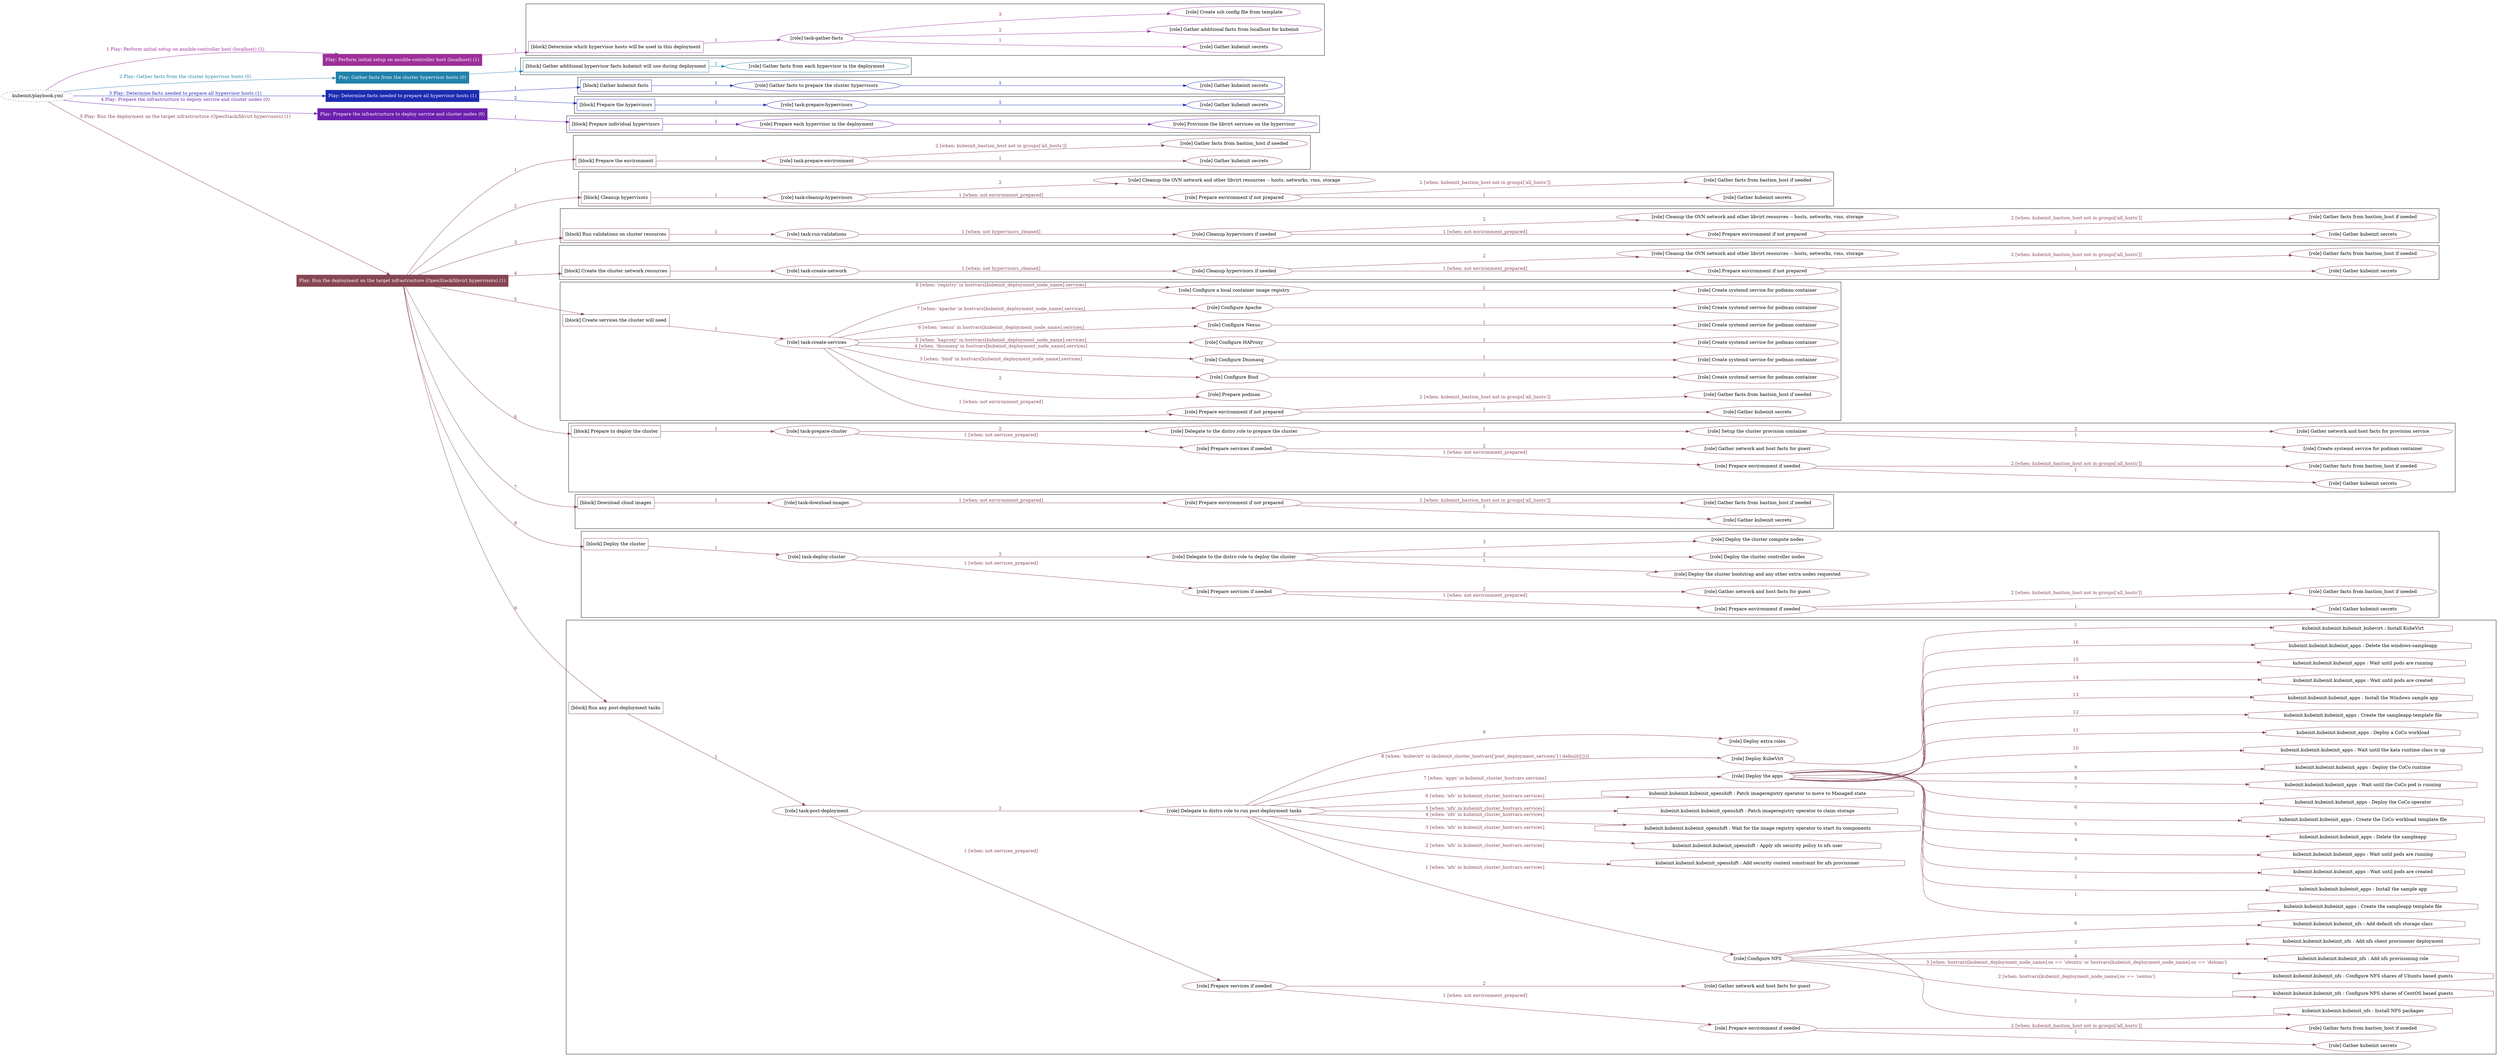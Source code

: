 digraph {
	graph [concentrate=true ordering=in rankdir=LR ratio=fill]
	edge [esep=5 sep=10]
	"kubeinit/playbook.yml" [URL="/home/runner/work/kubeinit/kubeinit/kubeinit/playbook.yml" id=playbook_9df1ea67 style=dotted]
	"kubeinit/playbook.yml" -> play_557f2467 [label="1 Play: Perform initial setup on ansible-controller host (localhost) (1)" color="#9d2f99" fontcolor="#9d2f99" id=edge_play_557f2467 labeltooltip="1 Play: Perform initial setup on ansible-controller host (localhost) (1)" tooltip="1 Play: Perform initial setup on ansible-controller host (localhost) (1)"]
	subgraph "Play: Perform initial setup on ansible-controller host (localhost) (1)" {
		play_557f2467 [label="Play: Perform initial setup on ansible-controller host (localhost) (1)" URL="/home/runner/work/kubeinit/kubeinit/kubeinit/playbook.yml" color="#9d2f99" fontcolor="#ffffff" id=play_557f2467 shape=box style=filled tooltip=localhost]
		play_557f2467 -> block_647b583f [label=1 color="#9d2f99" fontcolor="#9d2f99" id=edge_block_647b583f labeltooltip=1 tooltip=1]
		subgraph cluster_block_647b583f {
			block_647b583f [label="[block] Determine which hypervisor hosts will be used in this deployment" URL="/home/runner/work/kubeinit/kubeinit/kubeinit/playbook.yml" color="#9d2f99" id=block_647b583f labeltooltip="Determine which hypervisor hosts will be used in this deployment" shape=box tooltip="Determine which hypervisor hosts will be used in this deployment"]
			block_647b583f -> role_40be0e4c [label="1 " color="#9d2f99" fontcolor="#9d2f99" id=edge_role_40be0e4c labeltooltip="1 " tooltip="1 "]
			subgraph "task-gather-facts" {
				role_40be0e4c [label="[role] task-gather-facts" URL="/home/runner/work/kubeinit/kubeinit/kubeinit/playbook.yml" color="#9d2f99" id=role_40be0e4c tooltip="task-gather-facts"]
				role_40be0e4c -> role_0b57d489 [label="1 " color="#9d2f99" fontcolor="#9d2f99" id=edge_role_0b57d489 labeltooltip="1 " tooltip="1 "]
				subgraph "Gather kubeinit secrets" {
					role_0b57d489 [label="[role] Gather kubeinit secrets" URL="/home/runner/.ansible/collections/ansible_collections/kubeinit/kubeinit/roles/kubeinit_prepare/tasks/build_hypervisors_group.yml" color="#9d2f99" id=role_0b57d489 tooltip="Gather kubeinit secrets"]
				}
				role_40be0e4c -> role_0caea301 [label="2 " color="#9d2f99" fontcolor="#9d2f99" id=edge_role_0caea301 labeltooltip="2 " tooltip="2 "]
				subgraph "Gather additional facts from localhost for kubeinit" {
					role_0caea301 [label="[role] Gather additional facts from localhost for kubeinit" URL="/home/runner/.ansible/collections/ansible_collections/kubeinit/kubeinit/roles/kubeinit_prepare/tasks/build_hypervisors_group.yml" color="#9d2f99" id=role_0caea301 tooltip="Gather additional facts from localhost for kubeinit"]
				}
				role_40be0e4c -> role_50f91c16 [label="3 " color="#9d2f99" fontcolor="#9d2f99" id=edge_role_50f91c16 labeltooltip="3 " tooltip="3 "]
				subgraph "Create ssh config file from template" {
					role_50f91c16 [label="[role] Create ssh config file from template" URL="/home/runner/.ansible/collections/ansible_collections/kubeinit/kubeinit/roles/kubeinit_prepare/tasks/build_hypervisors_group.yml" color="#9d2f99" id=role_50f91c16 tooltip="Create ssh config file from template"]
				}
			}
		}
	}
	"kubeinit/playbook.yml" -> play_589fd8c5 [label="2 Play: Gather facts from the cluster hypervisor hosts (0)" color="#2181ab" fontcolor="#2181ab" id=edge_play_589fd8c5 labeltooltip="2 Play: Gather facts from the cluster hypervisor hosts (0)" tooltip="2 Play: Gather facts from the cluster hypervisor hosts (0)"]
	subgraph "Play: Gather facts from the cluster hypervisor hosts (0)" {
		play_589fd8c5 [label="Play: Gather facts from the cluster hypervisor hosts (0)" URL="/home/runner/work/kubeinit/kubeinit/kubeinit/playbook.yml" color="#2181ab" fontcolor="#ffffff" id=play_589fd8c5 shape=box style=filled tooltip="Play: Gather facts from the cluster hypervisor hosts (0)"]
		play_589fd8c5 -> block_8a379f69 [label=1 color="#2181ab" fontcolor="#2181ab" id=edge_block_8a379f69 labeltooltip=1 tooltip=1]
		subgraph cluster_block_8a379f69 {
			block_8a379f69 [label="[block] Gather additional hypervisor facts kubeinit will use during deployment" URL="/home/runner/work/kubeinit/kubeinit/kubeinit/playbook.yml" color="#2181ab" id=block_8a379f69 labeltooltip="Gather additional hypervisor facts kubeinit will use during deployment" shape=box tooltip="Gather additional hypervisor facts kubeinit will use during deployment"]
			block_8a379f69 -> role_ed8b03b5 [label="1 " color="#2181ab" fontcolor="#2181ab" id=edge_role_ed8b03b5 labeltooltip="1 " tooltip="1 "]
			subgraph "Gather facts from each hypervisor in the deployment" {
				role_ed8b03b5 [label="[role] Gather facts from each hypervisor in the deployment" URL="/home/runner/work/kubeinit/kubeinit/kubeinit/playbook.yml" color="#2181ab" id=role_ed8b03b5 tooltip="Gather facts from each hypervisor in the deployment"]
			}
		}
	}
	"kubeinit/playbook.yml" -> play_ee9ca93e [label="3 Play: Determine facts needed to prepare all hypervisor hosts (1)" color="#1b2bb1" fontcolor="#1b2bb1" id=edge_play_ee9ca93e labeltooltip="3 Play: Determine facts needed to prepare all hypervisor hosts (1)" tooltip="3 Play: Determine facts needed to prepare all hypervisor hosts (1)"]
	subgraph "Play: Determine facts needed to prepare all hypervisor hosts (1)" {
		play_ee9ca93e [label="Play: Determine facts needed to prepare all hypervisor hosts (1)" URL="/home/runner/work/kubeinit/kubeinit/kubeinit/playbook.yml" color="#1b2bb1" fontcolor="#ffffff" id=play_ee9ca93e shape=box style=filled tooltip=localhost]
		play_ee9ca93e -> block_ef82061f [label=1 color="#1b2bb1" fontcolor="#1b2bb1" id=edge_block_ef82061f labeltooltip=1 tooltip=1]
		subgraph cluster_block_ef82061f {
			block_ef82061f [label="[block] Gather kubeinit facts" URL="/home/runner/work/kubeinit/kubeinit/kubeinit/playbook.yml" color="#1b2bb1" id=block_ef82061f labeltooltip="Gather kubeinit facts" shape=box tooltip="Gather kubeinit facts"]
			block_ef82061f -> role_7a16aa29 [label="1 " color="#1b2bb1" fontcolor="#1b2bb1" id=edge_role_7a16aa29 labeltooltip="1 " tooltip="1 "]
			subgraph "Gather facts to prepare the cluster hypervisors" {
				role_7a16aa29 [label="[role] Gather facts to prepare the cluster hypervisors" URL="/home/runner/work/kubeinit/kubeinit/kubeinit/playbook.yml" color="#1b2bb1" id=role_7a16aa29 tooltip="Gather facts to prepare the cluster hypervisors"]
				role_7a16aa29 -> role_71948160 [label="1 " color="#1b2bb1" fontcolor="#1b2bb1" id=edge_role_71948160 labeltooltip="1 " tooltip="1 "]
				subgraph "Gather kubeinit secrets" {
					role_71948160 [label="[role] Gather kubeinit secrets" URL="/home/runner/.ansible/collections/ansible_collections/kubeinit/kubeinit/roles/kubeinit_prepare/tasks/gather_kubeinit_facts.yml" color="#1b2bb1" id=role_71948160 tooltip="Gather kubeinit secrets"]
				}
			}
		}
		play_ee9ca93e -> block_95f18266 [label=2 color="#1b2bb1" fontcolor="#1b2bb1" id=edge_block_95f18266 labeltooltip=2 tooltip=2]
		subgraph cluster_block_95f18266 {
			block_95f18266 [label="[block] Prepare the hypervisors" URL="/home/runner/work/kubeinit/kubeinit/kubeinit/playbook.yml" color="#1b2bb1" id=block_95f18266 labeltooltip="Prepare the hypervisors" shape=box tooltip="Prepare the hypervisors"]
			block_95f18266 -> role_0da84f88 [label="1 " color="#1b2bb1" fontcolor="#1b2bb1" id=edge_role_0da84f88 labeltooltip="1 " tooltip="1 "]
			subgraph "task-prepare-hypervisors" {
				role_0da84f88 [label="[role] task-prepare-hypervisors" URL="/home/runner/work/kubeinit/kubeinit/kubeinit/playbook.yml" color="#1b2bb1" id=role_0da84f88 tooltip="task-prepare-hypervisors"]
				role_0da84f88 -> role_8384863e [label="1 " color="#1b2bb1" fontcolor="#1b2bb1" id=edge_role_8384863e labeltooltip="1 " tooltip="1 "]
				subgraph "Gather kubeinit secrets" {
					role_8384863e [label="[role] Gather kubeinit secrets" URL="/home/runner/.ansible/collections/ansible_collections/kubeinit/kubeinit/roles/kubeinit_prepare/tasks/gather_kubeinit_facts.yml" color="#1b2bb1" id=role_8384863e tooltip="Gather kubeinit secrets"]
				}
			}
		}
	}
	"kubeinit/playbook.yml" -> play_25e4d872 [label="4 Play: Prepare the infrastructure to deploy service and cluster nodes (0)" color="#6c1fad" fontcolor="#6c1fad" id=edge_play_25e4d872 labeltooltip="4 Play: Prepare the infrastructure to deploy service and cluster nodes (0)" tooltip="4 Play: Prepare the infrastructure to deploy service and cluster nodes (0)"]
	subgraph "Play: Prepare the infrastructure to deploy service and cluster nodes (0)" {
		play_25e4d872 [label="Play: Prepare the infrastructure to deploy service and cluster nodes (0)" URL="/home/runner/work/kubeinit/kubeinit/kubeinit/playbook.yml" color="#6c1fad" fontcolor="#ffffff" id=play_25e4d872 shape=box style=filled tooltip="Play: Prepare the infrastructure to deploy service and cluster nodes (0)"]
		play_25e4d872 -> block_651ab7c0 [label=1 color="#6c1fad" fontcolor="#6c1fad" id=edge_block_651ab7c0 labeltooltip=1 tooltip=1]
		subgraph cluster_block_651ab7c0 {
			block_651ab7c0 [label="[block] Prepare individual hypervisors" URL="/home/runner/work/kubeinit/kubeinit/kubeinit/playbook.yml" color="#6c1fad" id=block_651ab7c0 labeltooltip="Prepare individual hypervisors" shape=box tooltip="Prepare individual hypervisors"]
			block_651ab7c0 -> role_679076c5 [label="1 " color="#6c1fad" fontcolor="#6c1fad" id=edge_role_679076c5 labeltooltip="1 " tooltip="1 "]
			subgraph "Prepare each hypervisor in the deployment" {
				role_679076c5 [label="[role] Prepare each hypervisor in the deployment" URL="/home/runner/work/kubeinit/kubeinit/kubeinit/playbook.yml" color="#6c1fad" id=role_679076c5 tooltip="Prepare each hypervisor in the deployment"]
				role_679076c5 -> role_3536a89f [label="1 " color="#6c1fad" fontcolor="#6c1fad" id=edge_role_3536a89f labeltooltip="1 " tooltip="1 "]
				subgraph "Provision the libvirt services on the hypervisor" {
					role_3536a89f [label="[role] Provision the libvirt services on the hypervisor" URL="/home/runner/.ansible/collections/ansible_collections/kubeinit/kubeinit/roles/kubeinit_prepare/tasks/prepare_hypervisor.yml" color="#6c1fad" id=role_3536a89f tooltip="Provision the libvirt services on the hypervisor"]
				}
			}
		}
	}
	"kubeinit/playbook.yml" -> play_6fc85835 [label="5 Play: Run the deployment on the target infrastructure (OpenStack/libvirt hypervisors) (1)" color="#864653" fontcolor="#864653" id=edge_play_6fc85835 labeltooltip="5 Play: Run the deployment on the target infrastructure (OpenStack/libvirt hypervisors) (1)" tooltip="5 Play: Run the deployment on the target infrastructure (OpenStack/libvirt hypervisors) (1)"]
	subgraph "Play: Run the deployment on the target infrastructure (OpenStack/libvirt hypervisors) (1)" {
		play_6fc85835 [label="Play: Run the deployment on the target infrastructure (OpenStack/libvirt hypervisors) (1)" URL="/home/runner/work/kubeinit/kubeinit/kubeinit/playbook.yml" color="#864653" fontcolor="#ffffff" id=play_6fc85835 shape=box style=filled tooltip=localhost]
		play_6fc85835 -> block_819d832d [label=1 color="#864653" fontcolor="#864653" id=edge_block_819d832d labeltooltip=1 tooltip=1]
		subgraph cluster_block_819d832d {
			block_819d832d [label="[block] Prepare the environment" URL="/home/runner/work/kubeinit/kubeinit/kubeinit/playbook.yml" color="#864653" id=block_819d832d labeltooltip="Prepare the environment" shape=box tooltip="Prepare the environment"]
			block_819d832d -> role_a4204ae6 [label="1 " color="#864653" fontcolor="#864653" id=edge_role_a4204ae6 labeltooltip="1 " tooltip="1 "]
			subgraph "task-prepare-environment" {
				role_a4204ae6 [label="[role] task-prepare-environment" URL="/home/runner/work/kubeinit/kubeinit/kubeinit/playbook.yml" color="#864653" id=role_a4204ae6 tooltip="task-prepare-environment"]
				role_a4204ae6 -> role_7b0c6189 [label="1 " color="#864653" fontcolor="#864653" id=edge_role_7b0c6189 labeltooltip="1 " tooltip="1 "]
				subgraph "Gather kubeinit secrets" {
					role_7b0c6189 [label="[role] Gather kubeinit secrets" URL="/home/runner/.ansible/collections/ansible_collections/kubeinit/kubeinit/roles/kubeinit_prepare/tasks/gather_kubeinit_facts.yml" color="#864653" id=role_7b0c6189 tooltip="Gather kubeinit secrets"]
				}
				role_a4204ae6 -> role_504aa008 [label="2 [when: kubeinit_bastion_host not in groups['all_hosts']]" color="#864653" fontcolor="#864653" id=edge_role_504aa008 labeltooltip="2 [when: kubeinit_bastion_host not in groups['all_hosts']]" tooltip="2 [when: kubeinit_bastion_host not in groups['all_hosts']]"]
				subgraph "Gather facts from bastion_host if needed" {
					role_504aa008 [label="[role] Gather facts from bastion_host if needed" URL="/home/runner/.ansible/collections/ansible_collections/kubeinit/kubeinit/roles/kubeinit_prepare/tasks/main.yml" color="#864653" id=role_504aa008 tooltip="Gather facts from bastion_host if needed"]
				}
			}
		}
		play_6fc85835 -> block_406dc1b8 [label=2 color="#864653" fontcolor="#864653" id=edge_block_406dc1b8 labeltooltip=2 tooltip=2]
		subgraph cluster_block_406dc1b8 {
			block_406dc1b8 [label="[block] Cleanup hypervisors" URL="/home/runner/work/kubeinit/kubeinit/kubeinit/playbook.yml" color="#864653" id=block_406dc1b8 labeltooltip="Cleanup hypervisors" shape=box tooltip="Cleanup hypervisors"]
			block_406dc1b8 -> role_bd0c604b [label="1 " color="#864653" fontcolor="#864653" id=edge_role_bd0c604b labeltooltip="1 " tooltip="1 "]
			subgraph "task-cleanup-hypervisors" {
				role_bd0c604b [label="[role] task-cleanup-hypervisors" URL="/home/runner/work/kubeinit/kubeinit/kubeinit/playbook.yml" color="#864653" id=role_bd0c604b tooltip="task-cleanup-hypervisors"]
				role_bd0c604b -> role_a4e7f2d8 [label="1 [when: not environment_prepared]" color="#864653" fontcolor="#864653" id=edge_role_a4e7f2d8 labeltooltip="1 [when: not environment_prepared]" tooltip="1 [when: not environment_prepared]"]
				subgraph "Prepare environment if not prepared" {
					role_a4e7f2d8 [label="[role] Prepare environment if not prepared" URL="/home/runner/.ansible/collections/ansible_collections/kubeinit/kubeinit/roles/kubeinit_libvirt/tasks/cleanup_hypervisors.yml" color="#864653" id=role_a4e7f2d8 tooltip="Prepare environment if not prepared"]
					role_a4e7f2d8 -> role_873474d3 [label="1 " color="#864653" fontcolor="#864653" id=edge_role_873474d3 labeltooltip="1 " tooltip="1 "]
					subgraph "Gather kubeinit secrets" {
						role_873474d3 [label="[role] Gather kubeinit secrets" URL="/home/runner/.ansible/collections/ansible_collections/kubeinit/kubeinit/roles/kubeinit_prepare/tasks/gather_kubeinit_facts.yml" color="#864653" id=role_873474d3 tooltip="Gather kubeinit secrets"]
					}
					role_a4e7f2d8 -> role_9094caa0 [label="2 [when: kubeinit_bastion_host not in groups['all_hosts']]" color="#864653" fontcolor="#864653" id=edge_role_9094caa0 labeltooltip="2 [when: kubeinit_bastion_host not in groups['all_hosts']]" tooltip="2 [when: kubeinit_bastion_host not in groups['all_hosts']]"]
					subgraph "Gather facts from bastion_host if needed" {
						role_9094caa0 [label="[role] Gather facts from bastion_host if needed" URL="/home/runner/.ansible/collections/ansible_collections/kubeinit/kubeinit/roles/kubeinit_prepare/tasks/main.yml" color="#864653" id=role_9094caa0 tooltip="Gather facts from bastion_host if needed"]
					}
				}
				role_bd0c604b -> role_789411b3 [label="2 " color="#864653" fontcolor="#864653" id=edge_role_789411b3 labeltooltip="2 " tooltip="2 "]
				subgraph "Cleanup the OVN network and other libvirt resources -- hosts, networks, vms, storage" {
					role_789411b3 [label="[role] Cleanup the OVN network and other libvirt resources -- hosts, networks, vms, storage" URL="/home/runner/.ansible/collections/ansible_collections/kubeinit/kubeinit/roles/kubeinit_libvirt/tasks/cleanup_hypervisors.yml" color="#864653" id=role_789411b3 tooltip="Cleanup the OVN network and other libvirt resources -- hosts, networks, vms, storage"]
				}
			}
		}
		play_6fc85835 -> block_f59db57a [label=3 color="#864653" fontcolor="#864653" id=edge_block_f59db57a labeltooltip=3 tooltip=3]
		subgraph cluster_block_f59db57a {
			block_f59db57a [label="[block] Run validations on cluster resources" URL="/home/runner/work/kubeinit/kubeinit/kubeinit/playbook.yml" color="#864653" id=block_f59db57a labeltooltip="Run validations on cluster resources" shape=box tooltip="Run validations on cluster resources"]
			block_f59db57a -> role_a2f9ddf9 [label="1 " color="#864653" fontcolor="#864653" id=edge_role_a2f9ddf9 labeltooltip="1 " tooltip="1 "]
			subgraph "task-run-validations" {
				role_a2f9ddf9 [label="[role] task-run-validations" URL="/home/runner/work/kubeinit/kubeinit/kubeinit/playbook.yml" color="#864653" id=role_a2f9ddf9 tooltip="task-run-validations"]
				role_a2f9ddf9 -> role_517314cd [label="1 [when: not hypervisors_cleaned]" color="#864653" fontcolor="#864653" id=edge_role_517314cd labeltooltip="1 [when: not hypervisors_cleaned]" tooltip="1 [when: not hypervisors_cleaned]"]
				subgraph "Cleanup hypervisors if needed" {
					role_517314cd [label="[role] Cleanup hypervisors if needed" URL="/home/runner/.ansible/collections/ansible_collections/kubeinit/kubeinit/roles/kubeinit_validations/tasks/main.yml" color="#864653" id=role_517314cd tooltip="Cleanup hypervisors if needed"]
					role_517314cd -> role_9c255fdc [label="1 [when: not environment_prepared]" color="#864653" fontcolor="#864653" id=edge_role_9c255fdc labeltooltip="1 [when: not environment_prepared]" tooltip="1 [when: not environment_prepared]"]
					subgraph "Prepare environment if not prepared" {
						role_9c255fdc [label="[role] Prepare environment if not prepared" URL="/home/runner/.ansible/collections/ansible_collections/kubeinit/kubeinit/roles/kubeinit_libvirt/tasks/cleanup_hypervisors.yml" color="#864653" id=role_9c255fdc tooltip="Prepare environment if not prepared"]
						role_9c255fdc -> role_b07fe97f [label="1 " color="#864653" fontcolor="#864653" id=edge_role_b07fe97f labeltooltip="1 " tooltip="1 "]
						subgraph "Gather kubeinit secrets" {
							role_b07fe97f [label="[role] Gather kubeinit secrets" URL="/home/runner/.ansible/collections/ansible_collections/kubeinit/kubeinit/roles/kubeinit_prepare/tasks/gather_kubeinit_facts.yml" color="#864653" id=role_b07fe97f tooltip="Gather kubeinit secrets"]
						}
						role_9c255fdc -> role_8b4af25c [label="2 [when: kubeinit_bastion_host not in groups['all_hosts']]" color="#864653" fontcolor="#864653" id=edge_role_8b4af25c labeltooltip="2 [when: kubeinit_bastion_host not in groups['all_hosts']]" tooltip="2 [when: kubeinit_bastion_host not in groups['all_hosts']]"]
						subgraph "Gather facts from bastion_host if needed" {
							role_8b4af25c [label="[role] Gather facts from bastion_host if needed" URL="/home/runner/.ansible/collections/ansible_collections/kubeinit/kubeinit/roles/kubeinit_prepare/tasks/main.yml" color="#864653" id=role_8b4af25c tooltip="Gather facts from bastion_host if needed"]
						}
					}
					role_517314cd -> role_37a978cc [label="2 " color="#864653" fontcolor="#864653" id=edge_role_37a978cc labeltooltip="2 " tooltip="2 "]
					subgraph "Cleanup the OVN network and other libvirt resources -- hosts, networks, vms, storage" {
						role_37a978cc [label="[role] Cleanup the OVN network and other libvirt resources -- hosts, networks, vms, storage" URL="/home/runner/.ansible/collections/ansible_collections/kubeinit/kubeinit/roles/kubeinit_libvirt/tasks/cleanup_hypervisors.yml" color="#864653" id=role_37a978cc tooltip="Cleanup the OVN network and other libvirt resources -- hosts, networks, vms, storage"]
					}
				}
			}
		}
		play_6fc85835 -> block_b1e303bd [label=4 color="#864653" fontcolor="#864653" id=edge_block_b1e303bd labeltooltip=4 tooltip=4]
		subgraph cluster_block_b1e303bd {
			block_b1e303bd [label="[block] Create the cluster network resources" URL="/home/runner/work/kubeinit/kubeinit/kubeinit/playbook.yml" color="#864653" id=block_b1e303bd labeltooltip="Create the cluster network resources" shape=box tooltip="Create the cluster network resources"]
			block_b1e303bd -> role_8f5ecd82 [label="1 " color="#864653" fontcolor="#864653" id=edge_role_8f5ecd82 labeltooltip="1 " tooltip="1 "]
			subgraph "task-create-network" {
				role_8f5ecd82 [label="[role] task-create-network" URL="/home/runner/work/kubeinit/kubeinit/kubeinit/playbook.yml" color="#864653" id=role_8f5ecd82 tooltip="task-create-network"]
				role_8f5ecd82 -> role_bf4a7a2e [label="1 [when: not hypervisors_cleaned]" color="#864653" fontcolor="#864653" id=edge_role_bf4a7a2e labeltooltip="1 [when: not hypervisors_cleaned]" tooltip="1 [when: not hypervisors_cleaned]"]
				subgraph "Cleanup hypervisors if needed" {
					role_bf4a7a2e [label="[role] Cleanup hypervisors if needed" URL="/home/runner/.ansible/collections/ansible_collections/kubeinit/kubeinit/roles/kubeinit_libvirt/tasks/create_network.yml" color="#864653" id=role_bf4a7a2e tooltip="Cleanup hypervisors if needed"]
					role_bf4a7a2e -> role_0b248410 [label="1 [when: not environment_prepared]" color="#864653" fontcolor="#864653" id=edge_role_0b248410 labeltooltip="1 [when: not environment_prepared]" tooltip="1 [when: not environment_prepared]"]
					subgraph "Prepare environment if not prepared" {
						role_0b248410 [label="[role] Prepare environment if not prepared" URL="/home/runner/.ansible/collections/ansible_collections/kubeinit/kubeinit/roles/kubeinit_libvirt/tasks/cleanup_hypervisors.yml" color="#864653" id=role_0b248410 tooltip="Prepare environment if not prepared"]
						role_0b248410 -> role_4663c615 [label="1 " color="#864653" fontcolor="#864653" id=edge_role_4663c615 labeltooltip="1 " tooltip="1 "]
						subgraph "Gather kubeinit secrets" {
							role_4663c615 [label="[role] Gather kubeinit secrets" URL="/home/runner/.ansible/collections/ansible_collections/kubeinit/kubeinit/roles/kubeinit_prepare/tasks/gather_kubeinit_facts.yml" color="#864653" id=role_4663c615 tooltip="Gather kubeinit secrets"]
						}
						role_0b248410 -> role_e2efe66e [label="2 [when: kubeinit_bastion_host not in groups['all_hosts']]" color="#864653" fontcolor="#864653" id=edge_role_e2efe66e labeltooltip="2 [when: kubeinit_bastion_host not in groups['all_hosts']]" tooltip="2 [when: kubeinit_bastion_host not in groups['all_hosts']]"]
						subgraph "Gather facts from bastion_host if needed" {
							role_e2efe66e [label="[role] Gather facts from bastion_host if needed" URL="/home/runner/.ansible/collections/ansible_collections/kubeinit/kubeinit/roles/kubeinit_prepare/tasks/main.yml" color="#864653" id=role_e2efe66e tooltip="Gather facts from bastion_host if needed"]
						}
					}
					role_bf4a7a2e -> role_8e88cf3a [label="2 " color="#864653" fontcolor="#864653" id=edge_role_8e88cf3a labeltooltip="2 " tooltip="2 "]
					subgraph "Cleanup the OVN network and other libvirt resources -- hosts, networks, vms, storage" {
						role_8e88cf3a [label="[role] Cleanup the OVN network and other libvirt resources -- hosts, networks, vms, storage" URL="/home/runner/.ansible/collections/ansible_collections/kubeinit/kubeinit/roles/kubeinit_libvirt/tasks/cleanup_hypervisors.yml" color="#864653" id=role_8e88cf3a tooltip="Cleanup the OVN network and other libvirt resources -- hosts, networks, vms, storage"]
					}
				}
			}
		}
		play_6fc85835 -> block_65b97b49 [label=5 color="#864653" fontcolor="#864653" id=edge_block_65b97b49 labeltooltip=5 tooltip=5]
		subgraph cluster_block_65b97b49 {
			block_65b97b49 [label="[block] Create services the cluster will need" URL="/home/runner/work/kubeinit/kubeinit/kubeinit/playbook.yml" color="#864653" id=block_65b97b49 labeltooltip="Create services the cluster will need" shape=box tooltip="Create services the cluster will need"]
			block_65b97b49 -> role_a0c49c28 [label="1 " color="#864653" fontcolor="#864653" id=edge_role_a0c49c28 labeltooltip="1 " tooltip="1 "]
			subgraph "task-create-services" {
				role_a0c49c28 [label="[role] task-create-services" URL="/home/runner/work/kubeinit/kubeinit/kubeinit/playbook.yml" color="#864653" id=role_a0c49c28 tooltip="task-create-services"]
				role_a0c49c28 -> role_3c999259 [label="1 [when: not environment_prepared]" color="#864653" fontcolor="#864653" id=edge_role_3c999259 labeltooltip="1 [when: not environment_prepared]" tooltip="1 [when: not environment_prepared]"]
				subgraph "Prepare environment if not prepared" {
					role_3c999259 [label="[role] Prepare environment if not prepared" URL="/home/runner/.ansible/collections/ansible_collections/kubeinit/kubeinit/roles/kubeinit_services/tasks/main.yml" color="#864653" id=role_3c999259 tooltip="Prepare environment if not prepared"]
					role_3c999259 -> role_1d767274 [label="1 " color="#864653" fontcolor="#864653" id=edge_role_1d767274 labeltooltip="1 " tooltip="1 "]
					subgraph "Gather kubeinit secrets" {
						role_1d767274 [label="[role] Gather kubeinit secrets" URL="/home/runner/.ansible/collections/ansible_collections/kubeinit/kubeinit/roles/kubeinit_prepare/tasks/gather_kubeinit_facts.yml" color="#864653" id=role_1d767274 tooltip="Gather kubeinit secrets"]
					}
					role_3c999259 -> role_740c4411 [label="2 [when: kubeinit_bastion_host not in groups['all_hosts']]" color="#864653" fontcolor="#864653" id=edge_role_740c4411 labeltooltip="2 [when: kubeinit_bastion_host not in groups['all_hosts']]" tooltip="2 [when: kubeinit_bastion_host not in groups['all_hosts']]"]
					subgraph "Gather facts from bastion_host if needed" {
						role_740c4411 [label="[role] Gather facts from bastion_host if needed" URL="/home/runner/.ansible/collections/ansible_collections/kubeinit/kubeinit/roles/kubeinit_prepare/tasks/main.yml" color="#864653" id=role_740c4411 tooltip="Gather facts from bastion_host if needed"]
					}
				}
				role_a0c49c28 -> role_12db8f34 [label="2 " color="#864653" fontcolor="#864653" id=edge_role_12db8f34 labeltooltip="2 " tooltip="2 "]
				subgraph "Prepare podman" {
					role_12db8f34 [label="[role] Prepare podman" URL="/home/runner/.ansible/collections/ansible_collections/kubeinit/kubeinit/roles/kubeinit_services/tasks/00_create_service_pod.yml" color="#864653" id=role_12db8f34 tooltip="Prepare podman"]
				}
				role_a0c49c28 -> role_c06d8ddf [label="3 [when: 'bind' in hostvars[kubeinit_deployment_node_name].services]" color="#864653" fontcolor="#864653" id=edge_role_c06d8ddf labeltooltip="3 [when: 'bind' in hostvars[kubeinit_deployment_node_name].services]" tooltip="3 [when: 'bind' in hostvars[kubeinit_deployment_node_name].services]"]
				subgraph "Configure Bind" {
					role_c06d8ddf [label="[role] Configure Bind" URL="/home/runner/.ansible/collections/ansible_collections/kubeinit/kubeinit/roles/kubeinit_services/tasks/start_services_containers.yml" color="#864653" id=role_c06d8ddf tooltip="Configure Bind"]
					role_c06d8ddf -> role_758e0781 [label="1 " color="#864653" fontcolor="#864653" id=edge_role_758e0781 labeltooltip="1 " tooltip="1 "]
					subgraph "Create systemd service for podman container" {
						role_758e0781 [label="[role] Create systemd service for podman container" URL="/home/runner/.ansible/collections/ansible_collections/kubeinit/kubeinit/roles/kubeinit_bind/tasks/main.yml" color="#864653" id=role_758e0781 tooltip="Create systemd service for podman container"]
					}
				}
				role_a0c49c28 -> role_5a64dae0 [label="4 [when: 'dnsmasq' in hostvars[kubeinit_deployment_node_name].services]" color="#864653" fontcolor="#864653" id=edge_role_5a64dae0 labeltooltip="4 [when: 'dnsmasq' in hostvars[kubeinit_deployment_node_name].services]" tooltip="4 [when: 'dnsmasq' in hostvars[kubeinit_deployment_node_name].services]"]
				subgraph "Configure Dnsmasq" {
					role_5a64dae0 [label="[role] Configure Dnsmasq" URL="/home/runner/.ansible/collections/ansible_collections/kubeinit/kubeinit/roles/kubeinit_services/tasks/start_services_containers.yml" color="#864653" id=role_5a64dae0 tooltip="Configure Dnsmasq"]
					role_5a64dae0 -> role_9ad71b86 [label="1 " color="#864653" fontcolor="#864653" id=edge_role_9ad71b86 labeltooltip="1 " tooltip="1 "]
					subgraph "Create systemd service for podman container" {
						role_9ad71b86 [label="[role] Create systemd service for podman container" URL="/home/runner/.ansible/collections/ansible_collections/kubeinit/kubeinit/roles/kubeinit_dnsmasq/tasks/main.yml" color="#864653" id=role_9ad71b86 tooltip="Create systemd service for podman container"]
					}
				}
				role_a0c49c28 -> role_728890b6 [label="5 [when: 'haproxy' in hostvars[kubeinit_deployment_node_name].services]" color="#864653" fontcolor="#864653" id=edge_role_728890b6 labeltooltip="5 [when: 'haproxy' in hostvars[kubeinit_deployment_node_name].services]" tooltip="5 [when: 'haproxy' in hostvars[kubeinit_deployment_node_name].services]"]
				subgraph "Configure HAProxy" {
					role_728890b6 [label="[role] Configure HAProxy" URL="/home/runner/.ansible/collections/ansible_collections/kubeinit/kubeinit/roles/kubeinit_services/tasks/start_services_containers.yml" color="#864653" id=role_728890b6 tooltip="Configure HAProxy"]
					role_728890b6 -> role_ed6e5538 [label="1 " color="#864653" fontcolor="#864653" id=edge_role_ed6e5538 labeltooltip="1 " tooltip="1 "]
					subgraph "Create systemd service for podman container" {
						role_ed6e5538 [label="[role] Create systemd service for podman container" URL="/home/runner/.ansible/collections/ansible_collections/kubeinit/kubeinit/roles/kubeinit_haproxy/tasks/main.yml" color="#864653" id=role_ed6e5538 tooltip="Create systemd service for podman container"]
					}
				}
				role_a0c49c28 -> role_75625a76 [label="6 [when: 'nexus' in hostvars[kubeinit_deployment_node_name].services]" color="#864653" fontcolor="#864653" id=edge_role_75625a76 labeltooltip="6 [when: 'nexus' in hostvars[kubeinit_deployment_node_name].services]" tooltip="6 [when: 'nexus' in hostvars[kubeinit_deployment_node_name].services]"]
				subgraph "Configure Nexus" {
					role_75625a76 [label="[role] Configure Nexus" URL="/home/runner/.ansible/collections/ansible_collections/kubeinit/kubeinit/roles/kubeinit_services/tasks/start_services_containers.yml" color="#864653" id=role_75625a76 tooltip="Configure Nexus"]
					role_75625a76 -> role_24945fae [label="1 " color="#864653" fontcolor="#864653" id=edge_role_24945fae labeltooltip="1 " tooltip="1 "]
					subgraph "Create systemd service for podman container" {
						role_24945fae [label="[role] Create systemd service for podman container" URL="/home/runner/.ansible/collections/ansible_collections/kubeinit/kubeinit/roles/kubeinit_nexus/tasks/main.yml" color="#864653" id=role_24945fae tooltip="Create systemd service for podman container"]
					}
				}
				role_a0c49c28 -> role_927ac2b8 [label="7 [when: 'apache' in hostvars[kubeinit_deployment_node_name].services]" color="#864653" fontcolor="#864653" id=edge_role_927ac2b8 labeltooltip="7 [when: 'apache' in hostvars[kubeinit_deployment_node_name].services]" tooltip="7 [when: 'apache' in hostvars[kubeinit_deployment_node_name].services]"]
				subgraph "Configure Apache" {
					role_927ac2b8 [label="[role] Configure Apache" URL="/home/runner/.ansible/collections/ansible_collections/kubeinit/kubeinit/roles/kubeinit_services/tasks/start_services_containers.yml" color="#864653" id=role_927ac2b8 tooltip="Configure Apache"]
					role_927ac2b8 -> role_c41c6bab [label="1 " color="#864653" fontcolor="#864653" id=edge_role_c41c6bab labeltooltip="1 " tooltip="1 "]
					subgraph "Create systemd service for podman container" {
						role_c41c6bab [label="[role] Create systemd service for podman container" URL="/home/runner/.ansible/collections/ansible_collections/kubeinit/kubeinit/roles/kubeinit_apache/tasks/main.yml" color="#864653" id=role_c41c6bab tooltip="Create systemd service for podman container"]
					}
				}
				role_a0c49c28 -> role_a5e5cd4e [label="8 [when: 'registry' in hostvars[kubeinit_deployment_node_name].services]" color="#864653" fontcolor="#864653" id=edge_role_a5e5cd4e labeltooltip="8 [when: 'registry' in hostvars[kubeinit_deployment_node_name].services]" tooltip="8 [when: 'registry' in hostvars[kubeinit_deployment_node_name].services]"]
				subgraph "Configure a local container image registry" {
					role_a5e5cd4e [label="[role] Configure a local container image registry" URL="/home/runner/.ansible/collections/ansible_collections/kubeinit/kubeinit/roles/kubeinit_services/tasks/start_services_containers.yml" color="#864653" id=role_a5e5cd4e tooltip="Configure a local container image registry"]
					role_a5e5cd4e -> role_5db8bed2 [label="1 " color="#864653" fontcolor="#864653" id=edge_role_5db8bed2 labeltooltip="1 " tooltip="1 "]
					subgraph "Create systemd service for podman container" {
						role_5db8bed2 [label="[role] Create systemd service for podman container" URL="/home/runner/.ansible/collections/ansible_collections/kubeinit/kubeinit/roles/kubeinit_registry/tasks/main.yml" color="#864653" id=role_5db8bed2 tooltip="Create systemd service for podman container"]
					}
				}
			}
		}
		play_6fc85835 -> block_7d5bde30 [label=6 color="#864653" fontcolor="#864653" id=edge_block_7d5bde30 labeltooltip=6 tooltip=6]
		subgraph cluster_block_7d5bde30 {
			block_7d5bde30 [label="[block] Prepare to deploy the cluster" URL="/home/runner/work/kubeinit/kubeinit/kubeinit/playbook.yml" color="#864653" id=block_7d5bde30 labeltooltip="Prepare to deploy the cluster" shape=box tooltip="Prepare to deploy the cluster"]
			block_7d5bde30 -> role_b809095c [label="1 " color="#864653" fontcolor="#864653" id=edge_role_b809095c labeltooltip="1 " tooltip="1 "]
			subgraph "task-prepare-cluster" {
				role_b809095c [label="[role] task-prepare-cluster" URL="/home/runner/work/kubeinit/kubeinit/kubeinit/playbook.yml" color="#864653" id=role_b809095c tooltip="task-prepare-cluster"]
				role_b809095c -> role_5d3a85f3 [label="1 [when: not services_prepared]" color="#864653" fontcolor="#864653" id=edge_role_5d3a85f3 labeltooltip="1 [when: not services_prepared]" tooltip="1 [when: not services_prepared]"]
				subgraph "Prepare services if needed" {
					role_5d3a85f3 [label="[role] Prepare services if needed" URL="/home/runner/.ansible/collections/ansible_collections/kubeinit/kubeinit/roles/kubeinit_prepare/tasks/prepare_cluster.yml" color="#864653" id=role_5d3a85f3 tooltip="Prepare services if needed"]
					role_5d3a85f3 -> role_958fd43e [label="1 [when: not environment_prepared]" color="#864653" fontcolor="#864653" id=edge_role_958fd43e labeltooltip="1 [when: not environment_prepared]" tooltip="1 [when: not environment_prepared]"]
					subgraph "Prepare environment if needed" {
						role_958fd43e [label="[role] Prepare environment if needed" URL="/home/runner/.ansible/collections/ansible_collections/kubeinit/kubeinit/roles/kubeinit_services/tasks/prepare_services.yml" color="#864653" id=role_958fd43e tooltip="Prepare environment if needed"]
						role_958fd43e -> role_83b65c4e [label="1 " color="#864653" fontcolor="#864653" id=edge_role_83b65c4e labeltooltip="1 " tooltip="1 "]
						subgraph "Gather kubeinit secrets" {
							role_83b65c4e [label="[role] Gather kubeinit secrets" URL="/home/runner/.ansible/collections/ansible_collections/kubeinit/kubeinit/roles/kubeinit_prepare/tasks/gather_kubeinit_facts.yml" color="#864653" id=role_83b65c4e tooltip="Gather kubeinit secrets"]
						}
						role_958fd43e -> role_a7c48cd1 [label="2 [when: kubeinit_bastion_host not in groups['all_hosts']]" color="#864653" fontcolor="#864653" id=edge_role_a7c48cd1 labeltooltip="2 [when: kubeinit_bastion_host not in groups['all_hosts']]" tooltip="2 [when: kubeinit_bastion_host not in groups['all_hosts']]"]
						subgraph "Gather facts from bastion_host if needed" {
							role_a7c48cd1 [label="[role] Gather facts from bastion_host if needed" URL="/home/runner/.ansible/collections/ansible_collections/kubeinit/kubeinit/roles/kubeinit_prepare/tasks/main.yml" color="#864653" id=role_a7c48cd1 tooltip="Gather facts from bastion_host if needed"]
						}
					}
					role_5d3a85f3 -> role_20925241 [label="2 " color="#864653" fontcolor="#864653" id=edge_role_20925241 labeltooltip="2 " tooltip="2 "]
					subgraph "Gather network and host facts for guest" {
						role_20925241 [label="[role] Gather network and host facts for guest" URL="/home/runner/.ansible/collections/ansible_collections/kubeinit/kubeinit/roles/kubeinit_services/tasks/prepare_services.yml" color="#864653" id=role_20925241 tooltip="Gather network and host facts for guest"]
					}
				}
				role_b809095c -> role_8f8f2ba8 [label="2 " color="#864653" fontcolor="#864653" id=edge_role_8f8f2ba8 labeltooltip="2 " tooltip="2 "]
				subgraph "Delegate to the distro role to prepare the cluster" {
					role_8f8f2ba8 [label="[role] Delegate to the distro role to prepare the cluster" URL="/home/runner/.ansible/collections/ansible_collections/kubeinit/kubeinit/roles/kubeinit_prepare/tasks/prepare_cluster.yml" color="#864653" id=role_8f8f2ba8 tooltip="Delegate to the distro role to prepare the cluster"]
					role_8f8f2ba8 -> role_870f63db [label="1 " color="#864653" fontcolor="#864653" id=edge_role_870f63db labeltooltip="1 " tooltip="1 "]
					subgraph "Setup the cluster provision container" {
						role_870f63db [label="[role] Setup the cluster provision container" URL="/home/runner/.ansible/collections/ansible_collections/kubeinit/kubeinit/roles/kubeinit_openshift/tasks/prepare_cluster.yml" color="#864653" id=role_870f63db tooltip="Setup the cluster provision container"]
						role_870f63db -> role_d13f8250 [label="1 " color="#864653" fontcolor="#864653" id=edge_role_d13f8250 labeltooltip="1 " tooltip="1 "]
						subgraph "Create systemd service for podman container" {
							role_d13f8250 [label="[role] Create systemd service for podman container" URL="/home/runner/.ansible/collections/ansible_collections/kubeinit/kubeinit/roles/kubeinit_services/tasks/create_provision_container.yml" color="#864653" id=role_d13f8250 tooltip="Create systemd service for podman container"]
						}
						role_870f63db -> role_5a1151c8 [label="2 " color="#864653" fontcolor="#864653" id=edge_role_5a1151c8 labeltooltip="2 " tooltip="2 "]
						subgraph "Gather network and host facts for provision service" {
							role_5a1151c8 [label="[role] Gather network and host facts for provision service" URL="/home/runner/.ansible/collections/ansible_collections/kubeinit/kubeinit/roles/kubeinit_services/tasks/create_provision_container.yml" color="#864653" id=role_5a1151c8 tooltip="Gather network and host facts for provision service"]
						}
					}
				}
			}
		}
		play_6fc85835 -> block_c2c87b68 [label=7 color="#864653" fontcolor="#864653" id=edge_block_c2c87b68 labeltooltip=7 tooltip=7]
		subgraph cluster_block_c2c87b68 {
			block_c2c87b68 [label="[block] Download cloud images" URL="/home/runner/work/kubeinit/kubeinit/kubeinit/playbook.yml" color="#864653" id=block_c2c87b68 labeltooltip="Download cloud images" shape=box tooltip="Download cloud images"]
			block_c2c87b68 -> role_0b588918 [label="1 " color="#864653" fontcolor="#864653" id=edge_role_0b588918 labeltooltip="1 " tooltip="1 "]
			subgraph "task-download-images" {
				role_0b588918 [label="[role] task-download-images" URL="/home/runner/work/kubeinit/kubeinit/kubeinit/playbook.yml" color="#864653" id=role_0b588918 tooltip="task-download-images"]
				role_0b588918 -> role_f52d8bd4 [label="1 [when: not environment_prepared]" color="#864653" fontcolor="#864653" id=edge_role_f52d8bd4 labeltooltip="1 [when: not environment_prepared]" tooltip="1 [when: not environment_prepared]"]
				subgraph "Prepare environment if not prepared" {
					role_f52d8bd4 [label="[role] Prepare environment if not prepared" URL="/home/runner/.ansible/collections/ansible_collections/kubeinit/kubeinit/roles/kubeinit_libvirt/tasks/download_cloud_images.yml" color="#864653" id=role_f52d8bd4 tooltip="Prepare environment if not prepared"]
					role_f52d8bd4 -> role_c51d7556 [label="1 " color="#864653" fontcolor="#864653" id=edge_role_c51d7556 labeltooltip="1 " tooltip="1 "]
					subgraph "Gather kubeinit secrets" {
						role_c51d7556 [label="[role] Gather kubeinit secrets" URL="/home/runner/.ansible/collections/ansible_collections/kubeinit/kubeinit/roles/kubeinit_prepare/tasks/gather_kubeinit_facts.yml" color="#864653" id=role_c51d7556 tooltip="Gather kubeinit secrets"]
					}
					role_f52d8bd4 -> role_238a8556 [label="2 [when: kubeinit_bastion_host not in groups['all_hosts']]" color="#864653" fontcolor="#864653" id=edge_role_238a8556 labeltooltip="2 [when: kubeinit_bastion_host not in groups['all_hosts']]" tooltip="2 [when: kubeinit_bastion_host not in groups['all_hosts']]"]
					subgraph "Gather facts from bastion_host if needed" {
						role_238a8556 [label="[role] Gather facts from bastion_host if needed" URL="/home/runner/.ansible/collections/ansible_collections/kubeinit/kubeinit/roles/kubeinit_prepare/tasks/main.yml" color="#864653" id=role_238a8556 tooltip="Gather facts from bastion_host if needed"]
					}
				}
			}
		}
		play_6fc85835 -> block_d5975cbd [label=8 color="#864653" fontcolor="#864653" id=edge_block_d5975cbd labeltooltip=8 tooltip=8]
		subgraph cluster_block_d5975cbd {
			block_d5975cbd [label="[block] Deploy the cluster" URL="/home/runner/work/kubeinit/kubeinit/kubeinit/playbook.yml" color="#864653" id=block_d5975cbd labeltooltip="Deploy the cluster" shape=box tooltip="Deploy the cluster"]
			block_d5975cbd -> role_ea6c1dc3 [label="1 " color="#864653" fontcolor="#864653" id=edge_role_ea6c1dc3 labeltooltip="1 " tooltip="1 "]
			subgraph "task-deploy-cluster" {
				role_ea6c1dc3 [label="[role] task-deploy-cluster" URL="/home/runner/work/kubeinit/kubeinit/kubeinit/playbook.yml" color="#864653" id=role_ea6c1dc3 tooltip="task-deploy-cluster"]
				role_ea6c1dc3 -> role_689367eb [label="1 [when: not services_prepared]" color="#864653" fontcolor="#864653" id=edge_role_689367eb labeltooltip="1 [when: not services_prepared]" tooltip="1 [when: not services_prepared]"]
				subgraph "Prepare services if needed" {
					role_689367eb [label="[role] Prepare services if needed" URL="/home/runner/.ansible/collections/ansible_collections/kubeinit/kubeinit/roles/kubeinit_prepare/tasks/deploy_cluster.yml" color="#864653" id=role_689367eb tooltip="Prepare services if needed"]
					role_689367eb -> role_32f5d911 [label="1 [when: not environment_prepared]" color="#864653" fontcolor="#864653" id=edge_role_32f5d911 labeltooltip="1 [when: not environment_prepared]" tooltip="1 [when: not environment_prepared]"]
					subgraph "Prepare environment if needed" {
						role_32f5d911 [label="[role] Prepare environment if needed" URL="/home/runner/.ansible/collections/ansible_collections/kubeinit/kubeinit/roles/kubeinit_services/tasks/prepare_services.yml" color="#864653" id=role_32f5d911 tooltip="Prepare environment if needed"]
						role_32f5d911 -> role_da602920 [label="1 " color="#864653" fontcolor="#864653" id=edge_role_da602920 labeltooltip="1 " tooltip="1 "]
						subgraph "Gather kubeinit secrets" {
							role_da602920 [label="[role] Gather kubeinit secrets" URL="/home/runner/.ansible/collections/ansible_collections/kubeinit/kubeinit/roles/kubeinit_prepare/tasks/gather_kubeinit_facts.yml" color="#864653" id=role_da602920 tooltip="Gather kubeinit secrets"]
						}
						role_32f5d911 -> role_3ffcccc3 [label="2 [when: kubeinit_bastion_host not in groups['all_hosts']]" color="#864653" fontcolor="#864653" id=edge_role_3ffcccc3 labeltooltip="2 [when: kubeinit_bastion_host not in groups['all_hosts']]" tooltip="2 [when: kubeinit_bastion_host not in groups['all_hosts']]"]
						subgraph "Gather facts from bastion_host if needed" {
							role_3ffcccc3 [label="[role] Gather facts from bastion_host if needed" URL="/home/runner/.ansible/collections/ansible_collections/kubeinit/kubeinit/roles/kubeinit_prepare/tasks/main.yml" color="#864653" id=role_3ffcccc3 tooltip="Gather facts from bastion_host if needed"]
						}
					}
					role_689367eb -> role_c20c6baf [label="2 " color="#864653" fontcolor="#864653" id=edge_role_c20c6baf labeltooltip="2 " tooltip="2 "]
					subgraph "Gather network and host facts for guest" {
						role_c20c6baf [label="[role] Gather network and host facts for guest" URL="/home/runner/.ansible/collections/ansible_collections/kubeinit/kubeinit/roles/kubeinit_services/tasks/prepare_services.yml" color="#864653" id=role_c20c6baf tooltip="Gather network and host facts for guest"]
					}
				}
				role_ea6c1dc3 -> role_caf42989 [label="2 " color="#864653" fontcolor="#864653" id=edge_role_caf42989 labeltooltip="2 " tooltip="2 "]
				subgraph "Delegate to the distro role to deploy the cluster" {
					role_caf42989 [label="[role] Delegate to the distro role to deploy the cluster" URL="/home/runner/.ansible/collections/ansible_collections/kubeinit/kubeinit/roles/kubeinit_prepare/tasks/deploy_cluster.yml" color="#864653" id=role_caf42989 tooltip="Delegate to the distro role to deploy the cluster"]
					role_caf42989 -> role_ef50c226 [label="1 " color="#864653" fontcolor="#864653" id=edge_role_ef50c226 labeltooltip="1 " tooltip="1 "]
					subgraph "Deploy the cluster bootstrap and any other extra nodes requested" {
						role_ef50c226 [label="[role] Deploy the cluster bootstrap and any other extra nodes requested" URL="/home/runner/.ansible/collections/ansible_collections/kubeinit/kubeinit/roles/kubeinit_openshift/tasks/main.yml" color="#864653" id=role_ef50c226 tooltip="Deploy the cluster bootstrap and any other extra nodes requested"]
					}
					role_caf42989 -> role_bdcc20f8 [label="2 " color="#864653" fontcolor="#864653" id=edge_role_bdcc20f8 labeltooltip="2 " tooltip="2 "]
					subgraph "Deploy the cluster controller nodes" {
						role_bdcc20f8 [label="[role] Deploy the cluster controller nodes" URL="/home/runner/.ansible/collections/ansible_collections/kubeinit/kubeinit/roles/kubeinit_openshift/tasks/main.yml" color="#864653" id=role_bdcc20f8 tooltip="Deploy the cluster controller nodes"]
					}
					role_caf42989 -> role_856d03da [label="3 " color="#864653" fontcolor="#864653" id=edge_role_856d03da labeltooltip="3 " tooltip="3 "]
					subgraph "Deploy the cluster compute nodes" {
						role_856d03da [label="[role] Deploy the cluster compute nodes" URL="/home/runner/.ansible/collections/ansible_collections/kubeinit/kubeinit/roles/kubeinit_openshift/tasks/main.yml" color="#864653" id=role_856d03da tooltip="Deploy the cluster compute nodes"]
					}
				}
			}
		}
		play_6fc85835 -> block_29d2a1e5 [label=9 color="#864653" fontcolor="#864653" id=edge_block_29d2a1e5 labeltooltip=9 tooltip=9]
		subgraph cluster_block_29d2a1e5 {
			block_29d2a1e5 [label="[block] Run any post-deployment tasks" URL="/home/runner/work/kubeinit/kubeinit/kubeinit/playbook.yml" color="#864653" id=block_29d2a1e5 labeltooltip="Run any post-deployment tasks" shape=box tooltip="Run any post-deployment tasks"]
			block_29d2a1e5 -> role_7e5e69f1 [label="1 " color="#864653" fontcolor="#864653" id=edge_role_7e5e69f1 labeltooltip="1 " tooltip="1 "]
			subgraph "task-post-deployment" {
				role_7e5e69f1 [label="[role] task-post-deployment" URL="/home/runner/work/kubeinit/kubeinit/kubeinit/playbook.yml" color="#864653" id=role_7e5e69f1 tooltip="task-post-deployment"]
				role_7e5e69f1 -> role_17498b82 [label="1 [when: not services_prepared]" color="#864653" fontcolor="#864653" id=edge_role_17498b82 labeltooltip="1 [when: not services_prepared]" tooltip="1 [when: not services_prepared]"]
				subgraph "Prepare services if needed" {
					role_17498b82 [label="[role] Prepare services if needed" URL="/home/runner/.ansible/collections/ansible_collections/kubeinit/kubeinit/roles/kubeinit_prepare/tasks/post_deployment.yml" color="#864653" id=role_17498b82 tooltip="Prepare services if needed"]
					role_17498b82 -> role_dbd25378 [label="1 [when: not environment_prepared]" color="#864653" fontcolor="#864653" id=edge_role_dbd25378 labeltooltip="1 [when: not environment_prepared]" tooltip="1 [when: not environment_prepared]"]
					subgraph "Prepare environment if needed" {
						role_dbd25378 [label="[role] Prepare environment if needed" URL="/home/runner/.ansible/collections/ansible_collections/kubeinit/kubeinit/roles/kubeinit_services/tasks/prepare_services.yml" color="#864653" id=role_dbd25378 tooltip="Prepare environment if needed"]
						role_dbd25378 -> role_62f83a6e [label="1 " color="#864653" fontcolor="#864653" id=edge_role_62f83a6e labeltooltip="1 " tooltip="1 "]
						subgraph "Gather kubeinit secrets" {
							role_62f83a6e [label="[role] Gather kubeinit secrets" URL="/home/runner/.ansible/collections/ansible_collections/kubeinit/kubeinit/roles/kubeinit_prepare/tasks/gather_kubeinit_facts.yml" color="#864653" id=role_62f83a6e tooltip="Gather kubeinit secrets"]
						}
						role_dbd25378 -> role_2fc6f5df [label="2 [when: kubeinit_bastion_host not in groups['all_hosts']]" color="#864653" fontcolor="#864653" id=edge_role_2fc6f5df labeltooltip="2 [when: kubeinit_bastion_host not in groups['all_hosts']]" tooltip="2 [when: kubeinit_bastion_host not in groups['all_hosts']]"]
						subgraph "Gather facts from bastion_host if needed" {
							role_2fc6f5df [label="[role] Gather facts from bastion_host if needed" URL="/home/runner/.ansible/collections/ansible_collections/kubeinit/kubeinit/roles/kubeinit_prepare/tasks/main.yml" color="#864653" id=role_2fc6f5df tooltip="Gather facts from bastion_host if needed"]
						}
					}
					role_17498b82 -> role_3f84c4bb [label="2 " color="#864653" fontcolor="#864653" id=edge_role_3f84c4bb labeltooltip="2 " tooltip="2 "]
					subgraph "Gather network and host facts for guest" {
						role_3f84c4bb [label="[role] Gather network and host facts for guest" URL="/home/runner/.ansible/collections/ansible_collections/kubeinit/kubeinit/roles/kubeinit_services/tasks/prepare_services.yml" color="#864653" id=role_3f84c4bb tooltip="Gather network and host facts for guest"]
					}
				}
				role_7e5e69f1 -> role_97f7c19c [label="2 " color="#864653" fontcolor="#864653" id=edge_role_97f7c19c labeltooltip="2 " tooltip="2 "]
				subgraph "Delegate to distro role to run post-deployment tasks" {
					role_97f7c19c [label="[role] Delegate to distro role to run post-deployment tasks" URL="/home/runner/.ansible/collections/ansible_collections/kubeinit/kubeinit/roles/kubeinit_prepare/tasks/post_deployment.yml" color="#864653" id=role_97f7c19c tooltip="Delegate to distro role to run post-deployment tasks"]
					role_97f7c19c -> role_867e2462 [label="1 [when: 'nfs' in kubeinit_cluster_hostvars.services]" color="#864653" fontcolor="#864653" id=edge_role_867e2462 labeltooltip="1 [when: 'nfs' in kubeinit_cluster_hostvars.services]" tooltip="1 [when: 'nfs' in kubeinit_cluster_hostvars.services]"]
					subgraph "Configure NFS" {
						role_867e2462 [label="[role] Configure NFS" URL="/home/runner/.ansible/collections/ansible_collections/kubeinit/kubeinit/roles/kubeinit_openshift/tasks/post_deployment_tasks.yml" color="#864653" id=role_867e2462 tooltip="Configure NFS"]
						task_f12e4e55 [label="kubeinit.kubeinit.kubeinit_nfs : Install NFS packages" URL="/home/runner/.ansible/collections/ansible_collections/kubeinit/kubeinit/roles/kubeinit_nfs/tasks/main.yml" color="#864653" id=task_f12e4e55 shape=octagon tooltip="kubeinit.kubeinit.kubeinit_nfs : Install NFS packages"]
						role_867e2462 -> task_f12e4e55 [label="1 " color="#864653" fontcolor="#864653" id=edge_task_f12e4e55 labeltooltip="1 " tooltip="1 "]
						task_f9069ee4 [label="kubeinit.kubeinit.kubeinit_nfs : Configure NFS shares of CentOS based guests" URL="/home/runner/.ansible/collections/ansible_collections/kubeinit/kubeinit/roles/kubeinit_nfs/tasks/main.yml" color="#864653" id=task_f9069ee4 shape=octagon tooltip="kubeinit.kubeinit.kubeinit_nfs : Configure NFS shares of CentOS based guests"]
						role_867e2462 -> task_f9069ee4 [label="2 [when: hostvars[kubeinit_deployment_node_name].os == 'centos']" color="#864653" fontcolor="#864653" id=edge_task_f9069ee4 labeltooltip="2 [when: hostvars[kubeinit_deployment_node_name].os == 'centos']" tooltip="2 [when: hostvars[kubeinit_deployment_node_name].os == 'centos']"]
						task_239c430a [label="kubeinit.kubeinit.kubeinit_nfs : Configure NFS shares of Ubuntu based guests" URL="/home/runner/.ansible/collections/ansible_collections/kubeinit/kubeinit/roles/kubeinit_nfs/tasks/main.yml" color="#864653" id=task_239c430a shape=octagon tooltip="kubeinit.kubeinit.kubeinit_nfs : Configure NFS shares of Ubuntu based guests"]
						role_867e2462 -> task_239c430a [label="3 [when: hostvars[kubeinit_deployment_node_name].os == 'ubuntu' or hostvars[kubeinit_deployment_node_name].os == 'debian']" color="#864653" fontcolor="#864653" id=edge_task_239c430a labeltooltip="3 [when: hostvars[kubeinit_deployment_node_name].os == 'ubuntu' or hostvars[kubeinit_deployment_node_name].os == 'debian']" tooltip="3 [when: hostvars[kubeinit_deployment_node_name].os == 'ubuntu' or hostvars[kubeinit_deployment_node_name].os == 'debian']"]
						task_0357653a [label="kubeinit.kubeinit.kubeinit_nfs : Add nfs provisioning role" URL="/home/runner/.ansible/collections/ansible_collections/kubeinit/kubeinit/roles/kubeinit_nfs/tasks/main.yml" color="#864653" id=task_0357653a shape=octagon tooltip="kubeinit.kubeinit.kubeinit_nfs : Add nfs provisioning role"]
						role_867e2462 -> task_0357653a [label="4 " color="#864653" fontcolor="#864653" id=edge_task_0357653a labeltooltip="4 " tooltip="4 "]
						task_3e1b9a75 [label="kubeinit.kubeinit.kubeinit_nfs : Add nfs client provisioner deployment" URL="/home/runner/.ansible/collections/ansible_collections/kubeinit/kubeinit/roles/kubeinit_nfs/tasks/main.yml" color="#864653" id=task_3e1b9a75 shape=octagon tooltip="kubeinit.kubeinit.kubeinit_nfs : Add nfs client provisioner deployment"]
						role_867e2462 -> task_3e1b9a75 [label="5 " color="#864653" fontcolor="#864653" id=edge_task_3e1b9a75 labeltooltip="5 " tooltip="5 "]
						task_a963e7ec [label="kubeinit.kubeinit.kubeinit_nfs : Add default nfs storage class" URL="/home/runner/.ansible/collections/ansible_collections/kubeinit/kubeinit/roles/kubeinit_nfs/tasks/main.yml" color="#864653" id=task_a963e7ec shape=octagon tooltip="kubeinit.kubeinit.kubeinit_nfs : Add default nfs storage class"]
						role_867e2462 -> task_a963e7ec [label="6 " color="#864653" fontcolor="#864653" id=edge_task_a963e7ec labeltooltip="6 " tooltip="6 "]
					}
					task_cb63b69e [label="kubeinit.kubeinit.kubeinit_openshift : Add security context constraint for nfs provisioner" URL="/home/runner/.ansible/collections/ansible_collections/kubeinit/kubeinit/roles/kubeinit_openshift/tasks/post_deployment_tasks.yml" color="#864653" id=task_cb63b69e shape=octagon tooltip="kubeinit.kubeinit.kubeinit_openshift : Add security context constraint for nfs provisioner"]
					role_97f7c19c -> task_cb63b69e [label="2 [when: 'nfs' in kubeinit_cluster_hostvars.services]" color="#864653" fontcolor="#864653" id=edge_task_cb63b69e labeltooltip="2 [when: 'nfs' in kubeinit_cluster_hostvars.services]" tooltip="2 [when: 'nfs' in kubeinit_cluster_hostvars.services]"]
					task_3ad07bd1 [label="kubeinit.kubeinit.kubeinit_openshift : Apply nfs security policy to nfs user" URL="/home/runner/.ansible/collections/ansible_collections/kubeinit/kubeinit/roles/kubeinit_openshift/tasks/post_deployment_tasks.yml" color="#864653" id=task_3ad07bd1 shape=octagon tooltip="kubeinit.kubeinit.kubeinit_openshift : Apply nfs security policy to nfs user"]
					role_97f7c19c -> task_3ad07bd1 [label="3 [when: 'nfs' in kubeinit_cluster_hostvars.services]" color="#864653" fontcolor="#864653" id=edge_task_3ad07bd1 labeltooltip="3 [when: 'nfs' in kubeinit_cluster_hostvars.services]" tooltip="3 [when: 'nfs' in kubeinit_cluster_hostvars.services]"]
					task_eacc6d1b [label="kubeinit.kubeinit.kubeinit_openshift : Wait for the image registry operator to start its components" URL="/home/runner/.ansible/collections/ansible_collections/kubeinit/kubeinit/roles/kubeinit_openshift/tasks/post_deployment_tasks.yml" color="#864653" id=task_eacc6d1b shape=octagon tooltip="kubeinit.kubeinit.kubeinit_openshift : Wait for the image registry operator to start its components"]
					role_97f7c19c -> task_eacc6d1b [label="4 [when: 'nfs' in kubeinit_cluster_hostvars.services]" color="#864653" fontcolor="#864653" id=edge_task_eacc6d1b labeltooltip="4 [when: 'nfs' in kubeinit_cluster_hostvars.services]" tooltip="4 [when: 'nfs' in kubeinit_cluster_hostvars.services]"]
					task_2a335362 [label="kubeinit.kubeinit.kubeinit_openshift : Patch imageregistry operator to claim storage" URL="/home/runner/.ansible/collections/ansible_collections/kubeinit/kubeinit/roles/kubeinit_openshift/tasks/post_deployment_tasks.yml" color="#864653" id=task_2a335362 shape=octagon tooltip="kubeinit.kubeinit.kubeinit_openshift : Patch imageregistry operator to claim storage"]
					role_97f7c19c -> task_2a335362 [label="5 [when: 'nfs' in kubeinit_cluster_hostvars.services]" color="#864653" fontcolor="#864653" id=edge_task_2a335362 labeltooltip="5 [when: 'nfs' in kubeinit_cluster_hostvars.services]" tooltip="5 [when: 'nfs' in kubeinit_cluster_hostvars.services]"]
					task_cce5d9c8 [label="kubeinit.kubeinit.kubeinit_openshift : Patch imageregistry operator to move to Managed state" URL="/home/runner/.ansible/collections/ansible_collections/kubeinit/kubeinit/roles/kubeinit_openshift/tasks/post_deployment_tasks.yml" color="#864653" id=task_cce5d9c8 shape=octagon tooltip="kubeinit.kubeinit.kubeinit_openshift : Patch imageregistry operator to move to Managed state"]
					role_97f7c19c -> task_cce5d9c8 [label="6 [when: 'nfs' in kubeinit_cluster_hostvars.services]" color="#864653" fontcolor="#864653" id=edge_task_cce5d9c8 labeltooltip="6 [when: 'nfs' in kubeinit_cluster_hostvars.services]" tooltip="6 [when: 'nfs' in kubeinit_cluster_hostvars.services]"]
					role_97f7c19c -> role_fc29c955 [label="7 [when: 'apps' in kubeinit_cluster_hostvars.services]" color="#864653" fontcolor="#864653" id=edge_role_fc29c955 labeltooltip="7 [when: 'apps' in kubeinit_cluster_hostvars.services]" tooltip="7 [when: 'apps' in kubeinit_cluster_hostvars.services]"]
					subgraph "Deploy the apps" {
						role_fc29c955 [label="[role] Deploy the apps" URL="/home/runner/.ansible/collections/ansible_collections/kubeinit/kubeinit/roles/kubeinit_openshift/tasks/post_deployment_tasks.yml" color="#864653" id=role_fc29c955 tooltip="Deploy the apps"]
						task_496726c7 [label="kubeinit.kubeinit.kubeinit_apps : Create the sampleapp template file" URL="/home/runner/.ansible/collections/ansible_collections/kubeinit/kubeinit/roles/kubeinit_apps/tasks/sampleapp.yml" color="#864653" id=task_496726c7 shape=octagon tooltip="kubeinit.kubeinit.kubeinit_apps : Create the sampleapp template file"]
						role_fc29c955 -> task_496726c7 [label="1 " color="#864653" fontcolor="#864653" id=edge_task_496726c7 labeltooltip="1 " tooltip="1 "]
						task_0c28deb5 [label="kubeinit.kubeinit.kubeinit_apps : Install the sample app" URL="/home/runner/.ansible/collections/ansible_collections/kubeinit/kubeinit/roles/kubeinit_apps/tasks/sampleapp.yml" color="#864653" id=task_0c28deb5 shape=octagon tooltip="kubeinit.kubeinit.kubeinit_apps : Install the sample app"]
						role_fc29c955 -> task_0c28deb5 [label="2 " color="#864653" fontcolor="#864653" id=edge_task_0c28deb5 labeltooltip="2 " tooltip="2 "]
						task_f28b31f0 [label="kubeinit.kubeinit.kubeinit_apps : Wait until pods are created" URL="/home/runner/.ansible/collections/ansible_collections/kubeinit/kubeinit/roles/kubeinit_apps/tasks/sampleapp.yml" color="#864653" id=task_f28b31f0 shape=octagon tooltip="kubeinit.kubeinit.kubeinit_apps : Wait until pods are created"]
						role_fc29c955 -> task_f28b31f0 [label="3 " color="#864653" fontcolor="#864653" id=edge_task_f28b31f0 labeltooltip="3 " tooltip="3 "]
						task_ad2accbe [label="kubeinit.kubeinit.kubeinit_apps : Wait until pods are running" URL="/home/runner/.ansible/collections/ansible_collections/kubeinit/kubeinit/roles/kubeinit_apps/tasks/sampleapp.yml" color="#864653" id=task_ad2accbe shape=octagon tooltip="kubeinit.kubeinit.kubeinit_apps : Wait until pods are running"]
						role_fc29c955 -> task_ad2accbe [label="4 " color="#864653" fontcolor="#864653" id=edge_task_ad2accbe labeltooltip="4 " tooltip="4 "]
						task_d14c1b7c [label="kubeinit.kubeinit.kubeinit_apps : Delete the sampleapp" URL="/home/runner/.ansible/collections/ansible_collections/kubeinit/kubeinit/roles/kubeinit_apps/tasks/sampleapp.yml" color="#864653" id=task_d14c1b7c shape=octagon tooltip="kubeinit.kubeinit.kubeinit_apps : Delete the sampleapp"]
						role_fc29c955 -> task_d14c1b7c [label="5 " color="#864653" fontcolor="#864653" id=edge_task_d14c1b7c labeltooltip="5 " tooltip="5 "]
						task_da136b72 [label="kubeinit.kubeinit.kubeinit_apps : Create the CoCo workload template file" URL="/home/runner/.ansible/collections/ansible_collections/kubeinit/kubeinit/roles/kubeinit_apps/tasks/coco.yml" color="#864653" id=task_da136b72 shape=octagon tooltip="kubeinit.kubeinit.kubeinit_apps : Create the CoCo workload template file"]
						role_fc29c955 -> task_da136b72 [label="6 " color="#864653" fontcolor="#864653" id=edge_task_da136b72 labeltooltip="6 " tooltip="6 "]
						task_73f0b9af [label="kubeinit.kubeinit.kubeinit_apps : Deploy the CoCo operator" URL="/home/runner/.ansible/collections/ansible_collections/kubeinit/kubeinit/roles/kubeinit_apps/tasks/coco.yml" color="#864653" id=task_73f0b9af shape=octagon tooltip="kubeinit.kubeinit.kubeinit_apps : Deploy the CoCo operator"]
						role_fc29c955 -> task_73f0b9af [label="7 " color="#864653" fontcolor="#864653" id=edge_task_73f0b9af labeltooltip="7 " tooltip="7 "]
						task_7726dfed [label="kubeinit.kubeinit.kubeinit_apps : Wait until the CoCo pod is running" URL="/home/runner/.ansible/collections/ansible_collections/kubeinit/kubeinit/roles/kubeinit_apps/tasks/coco.yml" color="#864653" id=task_7726dfed shape=octagon tooltip="kubeinit.kubeinit.kubeinit_apps : Wait until the CoCo pod is running"]
						role_fc29c955 -> task_7726dfed [label="8 " color="#864653" fontcolor="#864653" id=edge_task_7726dfed labeltooltip="8 " tooltip="8 "]
						task_e7f8d299 [label="kubeinit.kubeinit.kubeinit_apps : Deploy the CoCo runtime" URL="/home/runner/.ansible/collections/ansible_collections/kubeinit/kubeinit/roles/kubeinit_apps/tasks/coco.yml" color="#864653" id=task_e7f8d299 shape=octagon tooltip="kubeinit.kubeinit.kubeinit_apps : Deploy the CoCo runtime"]
						role_fc29c955 -> task_e7f8d299 [label="9 " color="#864653" fontcolor="#864653" id=edge_task_e7f8d299 labeltooltip="9 " tooltip="9 "]
						task_c83023dc [label="kubeinit.kubeinit.kubeinit_apps : Wait until the kata runtime class is up" URL="/home/runner/.ansible/collections/ansible_collections/kubeinit/kubeinit/roles/kubeinit_apps/tasks/coco.yml" color="#864653" id=task_c83023dc shape=octagon tooltip="kubeinit.kubeinit.kubeinit_apps : Wait until the kata runtime class is up"]
						role_fc29c955 -> task_c83023dc [label="10 " color="#864653" fontcolor="#864653" id=edge_task_c83023dc labeltooltip="10 " tooltip="10 "]
						task_c3c761fc [label="kubeinit.kubeinit.kubeinit_apps : Deploy a CoCo workload" URL="/home/runner/.ansible/collections/ansible_collections/kubeinit/kubeinit/roles/kubeinit_apps/tasks/coco.yml" color="#864653" id=task_c3c761fc shape=octagon tooltip="kubeinit.kubeinit.kubeinit_apps : Deploy a CoCo workload"]
						role_fc29c955 -> task_c3c761fc [label="11 " color="#864653" fontcolor="#864653" id=edge_task_c3c761fc labeltooltip="11 " tooltip="11 "]
						task_41933834 [label="kubeinit.kubeinit.kubeinit_apps : Create the sampleapp template file" URL="/home/runner/.ansible/collections/ansible_collections/kubeinit/kubeinit/roles/kubeinit_apps/tasks/win_sampleapp.yml" color="#864653" id=task_41933834 shape=octagon tooltip="kubeinit.kubeinit.kubeinit_apps : Create the sampleapp template file"]
						role_fc29c955 -> task_41933834 [label="12 " color="#864653" fontcolor="#864653" id=edge_task_41933834 labeltooltip="12 " tooltip="12 "]
						task_b9955f7c [label="kubeinit.kubeinit.kubeinit_apps : Install the Windows sample app" URL="/home/runner/.ansible/collections/ansible_collections/kubeinit/kubeinit/roles/kubeinit_apps/tasks/win_sampleapp.yml" color="#864653" id=task_b9955f7c shape=octagon tooltip="kubeinit.kubeinit.kubeinit_apps : Install the Windows sample app"]
						role_fc29c955 -> task_b9955f7c [label="13 " color="#864653" fontcolor="#864653" id=edge_task_b9955f7c labeltooltip="13 " tooltip="13 "]
						task_bb4fc862 [label="kubeinit.kubeinit.kubeinit_apps : Wait until pods are created" URL="/home/runner/.ansible/collections/ansible_collections/kubeinit/kubeinit/roles/kubeinit_apps/tasks/win_sampleapp.yml" color="#864653" id=task_bb4fc862 shape=octagon tooltip="kubeinit.kubeinit.kubeinit_apps : Wait until pods are created"]
						role_fc29c955 -> task_bb4fc862 [label="14 " color="#864653" fontcolor="#864653" id=edge_task_bb4fc862 labeltooltip="14 " tooltip="14 "]
						task_5730e385 [label="kubeinit.kubeinit.kubeinit_apps : Wait until pods are running" URL="/home/runner/.ansible/collections/ansible_collections/kubeinit/kubeinit/roles/kubeinit_apps/tasks/win_sampleapp.yml" color="#864653" id=task_5730e385 shape=octagon tooltip="kubeinit.kubeinit.kubeinit_apps : Wait until pods are running"]
						role_fc29c955 -> task_5730e385 [label="15 " color="#864653" fontcolor="#864653" id=edge_task_5730e385 labeltooltip="15 " tooltip="15 "]
						task_5d2607a3 [label="kubeinit.kubeinit.kubeinit_apps : Delete the windows-sampleapp" URL="/home/runner/.ansible/collections/ansible_collections/kubeinit/kubeinit/roles/kubeinit_apps/tasks/win_sampleapp.yml" color="#864653" id=task_5d2607a3 shape=octagon tooltip="kubeinit.kubeinit.kubeinit_apps : Delete the windows-sampleapp"]
						role_fc29c955 -> task_5d2607a3 [label="16 " color="#864653" fontcolor="#864653" id=edge_task_5d2607a3 labeltooltip="16 " tooltip="16 "]
					}
					role_97f7c19c -> role_6e6862d8 [label="8 [when: 'kubevirt' in (kubeinit_cluster_hostvars['post_deployment_services'] | default([]))]" color="#864653" fontcolor="#864653" id=edge_role_6e6862d8 labeltooltip="8 [when: 'kubevirt' in (kubeinit_cluster_hostvars['post_deployment_services'] | default([]))]" tooltip="8 [when: 'kubevirt' in (kubeinit_cluster_hostvars['post_deployment_services'] | default([]))]"]
					subgraph "Deploy KubeVirt" {
						role_6e6862d8 [label="[role] Deploy KubeVirt" URL="/home/runner/.ansible/collections/ansible_collections/kubeinit/kubeinit/roles/kubeinit_openshift/tasks/post_deployment_tasks.yml" color="#864653" id=role_6e6862d8 tooltip="Deploy KubeVirt"]
						task_36179f77 [label="kubeinit.kubeinit.kubeinit_kubevirt : Install KubeVirt" URL="/home/runner/.ansible/collections/ansible_collections/kubeinit/kubeinit/roles/kubeinit_kubevirt/tasks/main.yml" color="#864653" id=task_36179f77 shape=octagon tooltip="kubeinit.kubeinit.kubeinit_kubevirt : Install KubeVirt"]
						role_6e6862d8 -> task_36179f77 [label="1 " color="#864653" fontcolor="#864653" id=edge_task_36179f77 labeltooltip="1 " tooltip="1 "]
					}
					role_97f7c19c -> role_0216a63f [label="9 " color="#864653" fontcolor="#864653" id=edge_role_0216a63f labeltooltip="9 " tooltip="9 "]
					subgraph "Deploy extra roles" {
						role_0216a63f [label="[role] Deploy extra roles" URL="/home/runner/.ansible/collections/ansible_collections/kubeinit/kubeinit/roles/kubeinit_openshift/tasks/post_deployment_tasks.yml" color="#864653" id=role_0216a63f tooltip="Deploy extra roles"]
					}
				}
			}
		}
	}
}

